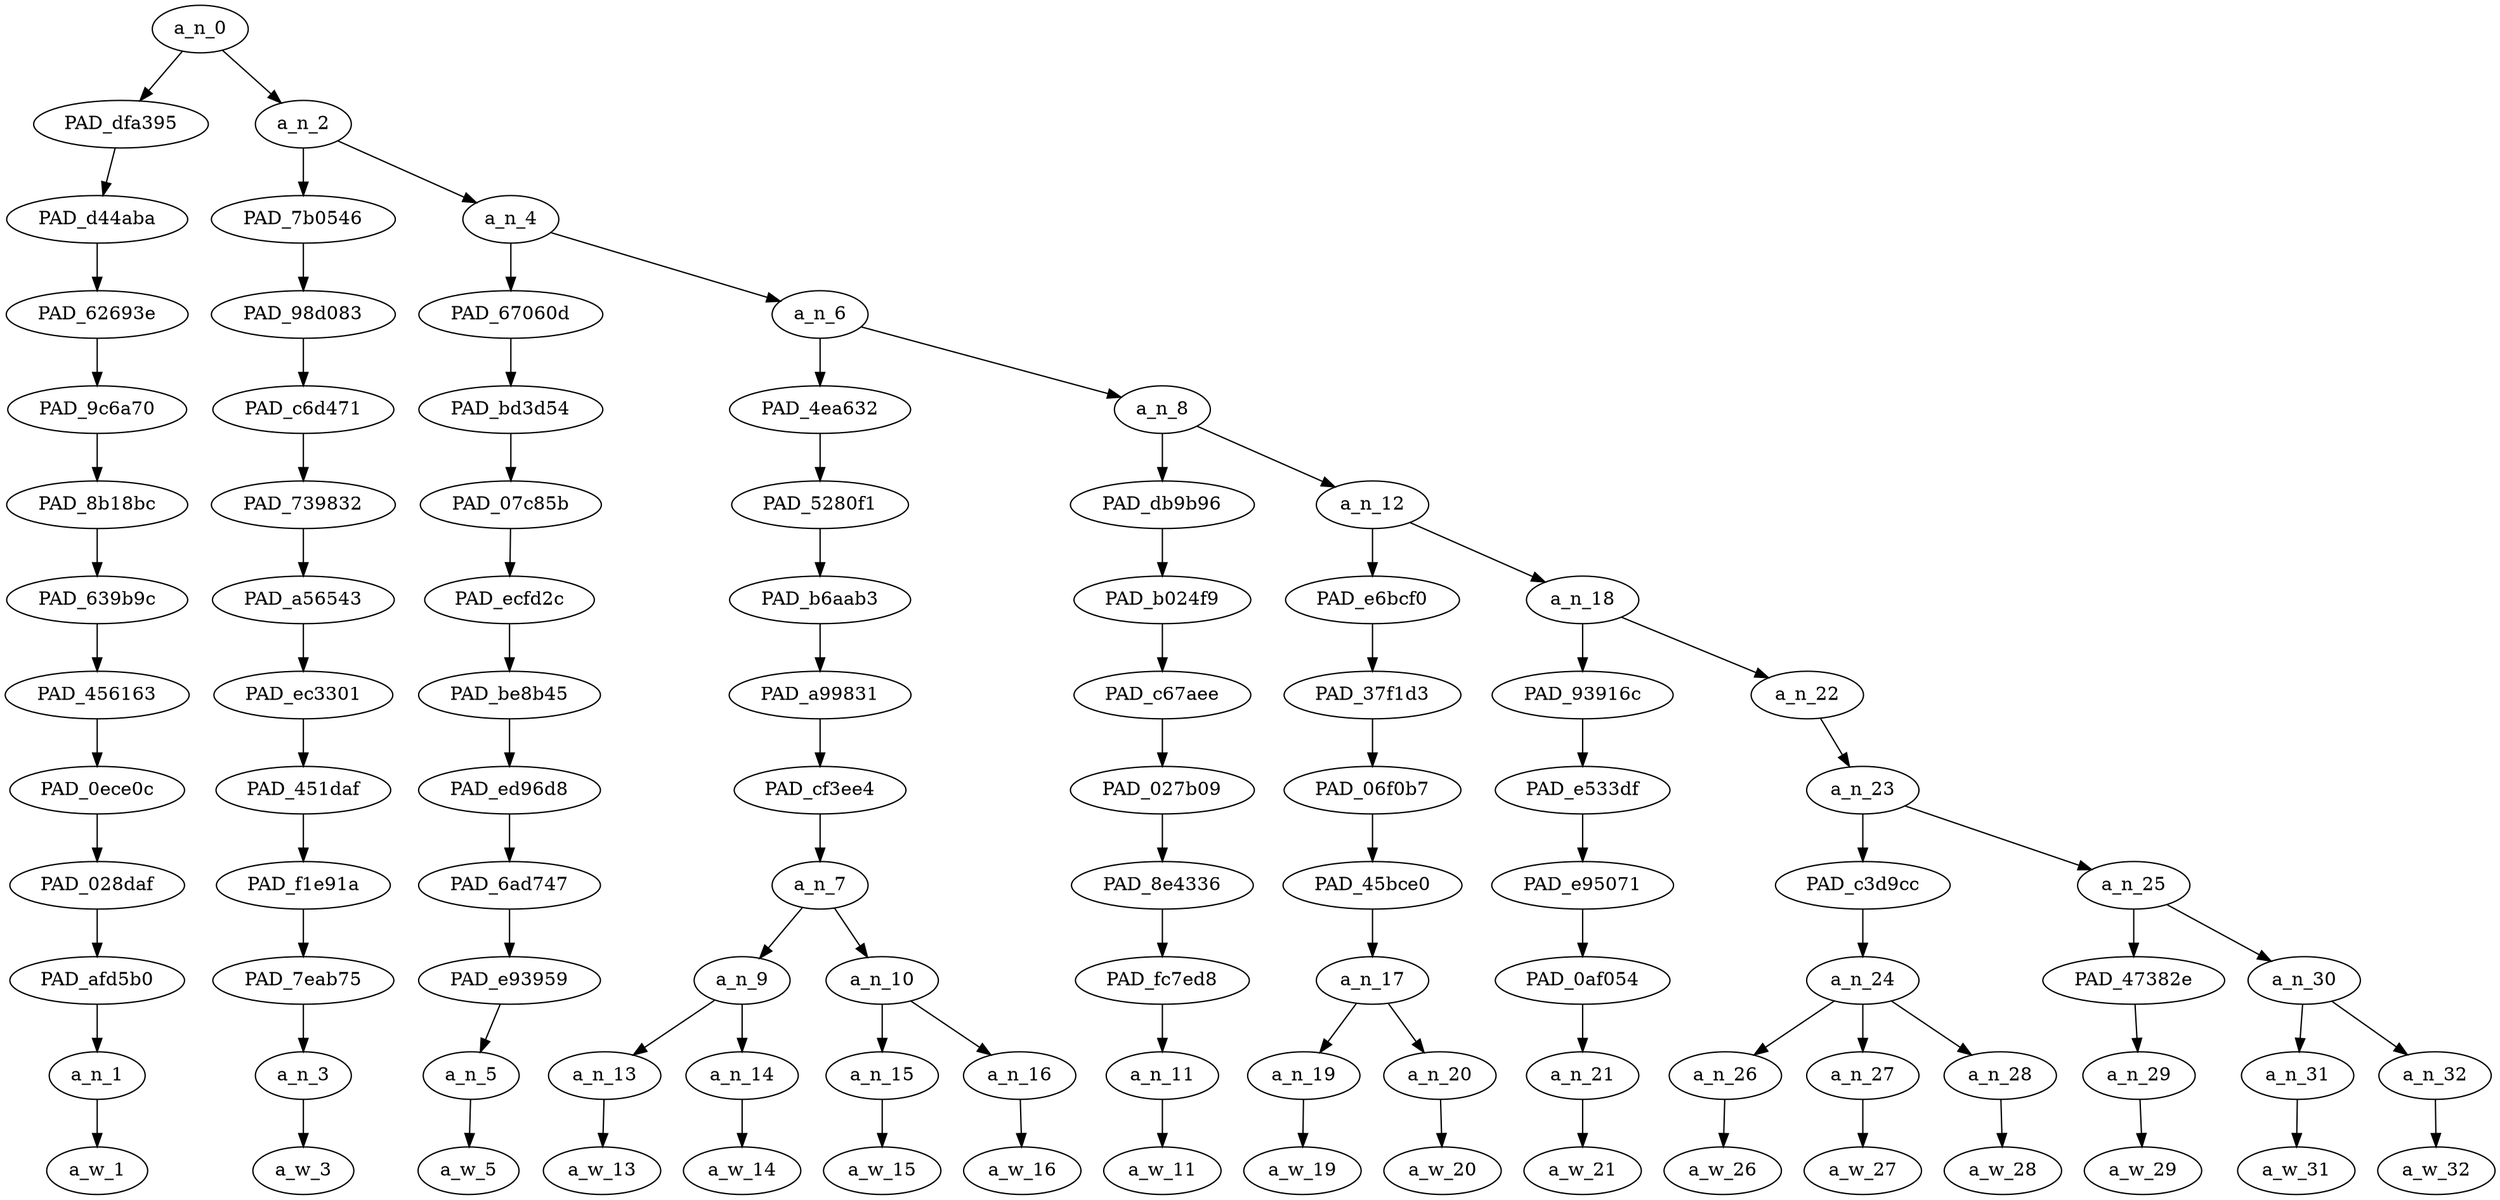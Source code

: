 strict digraph "" {
	a_n_0	[div_dir=-1,
		index=0,
		level=12,
		pos="1.3154296875,12!",
		text_span="[0, 1, 2, 3, 4, 5, 6, 7, 8, 9, 10, 11, 12, 13, 14, 15, 16]",
		value=1.00000000];
	PAD_dfa395	[div_dir=-1,
		index=0,
		level=11,
		pos="0.0,11!",
		text_span="[0]",
		value=0.06074943];
	a_n_0 -> PAD_dfa395;
	a_n_2	[div_dir=1,
		index=1,
		level=11,
		pos="2.630859375,11!",
		text_span="[1, 2, 3, 4, 5, 6, 7, 8, 9, 10, 11, 12, 13, 14, 15, 16]",
		value=0.93920206];
	a_n_0 -> a_n_2;
	PAD_d44aba	[div_dir=-1,
		index=0,
		level=10,
		pos="0.0,10!",
		text_span="[0]",
		value=0.06074943];
	PAD_dfa395 -> PAD_d44aba;
	PAD_62693e	[div_dir=-1,
		index=0,
		level=9,
		pos="0.0,9!",
		text_span="[0]",
		value=0.06074943];
	PAD_d44aba -> PAD_62693e;
	PAD_9c6a70	[div_dir=-1,
		index=0,
		level=8,
		pos="0.0,8!",
		text_span="[0]",
		value=0.06074943];
	PAD_62693e -> PAD_9c6a70;
	PAD_8b18bc	[div_dir=-1,
		index=0,
		level=7,
		pos="0.0,7!",
		text_span="[0]",
		value=0.06074943];
	PAD_9c6a70 -> PAD_8b18bc;
	PAD_639b9c	[div_dir=-1,
		index=0,
		level=6,
		pos="0.0,6!",
		text_span="[0]",
		value=0.06074943];
	PAD_8b18bc -> PAD_639b9c;
	PAD_456163	[div_dir=-1,
		index=0,
		level=5,
		pos="0.0,5!",
		text_span="[0]",
		value=0.06074943];
	PAD_639b9c -> PAD_456163;
	PAD_0ece0c	[div_dir=-1,
		index=0,
		level=4,
		pos="0.0,4!",
		text_span="[0]",
		value=0.06074943];
	PAD_456163 -> PAD_0ece0c;
	PAD_028daf	[div_dir=-1,
		index=0,
		level=3,
		pos="0.0,3!",
		text_span="[0]",
		value=0.06074943];
	PAD_0ece0c -> PAD_028daf;
	PAD_afd5b0	[div_dir=-1,
		index=0,
		level=2,
		pos="0.0,2!",
		text_span="[0]",
		value=0.06074943];
	PAD_028daf -> PAD_afd5b0;
	a_n_1	[div_dir=-1,
		index=0,
		level=1,
		pos="0.0,1!",
		text_span="[0]",
		value=0.06074943];
	PAD_afd5b0 -> a_n_1;
	a_w_1	[div_dir=0,
		index=0,
		level=0,
		pos="0,0!",
		text_span="[0]",
		value=canada];
	a_n_1 -> a_w_1;
	PAD_7b0546	[div_dir=-1,
		index=1,
		level=10,
		pos="1.0,10!",
		text_span="[1]",
		value=0.04120116];
	a_n_2 -> PAD_7b0546;
	a_n_4	[div_dir=1,
		index=2,
		level=10,
		pos="4.26171875,10!",
		text_span="[2, 3, 4, 5, 6, 7, 8, 9, 10, 11, 12, 13, 14, 15, 16]",
		value=0.89798183];
	a_n_2 -> a_n_4;
	PAD_98d083	[div_dir=-1,
		index=1,
		level=9,
		pos="1.0,9!",
		text_span="[1]",
		value=0.04120116];
	PAD_7b0546 -> PAD_98d083;
	PAD_c6d471	[div_dir=-1,
		index=1,
		level=8,
		pos="1.0,8!",
		text_span="[1]",
		value=0.04120116];
	PAD_98d083 -> PAD_c6d471;
	PAD_739832	[div_dir=-1,
		index=1,
		level=7,
		pos="1.0,7!",
		text_span="[1]",
		value=0.04120116];
	PAD_c6d471 -> PAD_739832;
	PAD_a56543	[div_dir=-1,
		index=1,
		level=6,
		pos="1.0,6!",
		text_span="[1]",
		value=0.04120116];
	PAD_739832 -> PAD_a56543;
	PAD_ec3301	[div_dir=-1,
		index=1,
		level=5,
		pos="1.0,5!",
		text_span="[1]",
		value=0.04120116];
	PAD_a56543 -> PAD_ec3301;
	PAD_451daf	[div_dir=-1,
		index=1,
		level=4,
		pos="1.0,4!",
		text_span="[1]",
		value=0.04120116];
	PAD_ec3301 -> PAD_451daf;
	PAD_f1e91a	[div_dir=-1,
		index=1,
		level=3,
		pos="1.0,3!",
		text_span="[1]",
		value=0.04120116];
	PAD_451daf -> PAD_f1e91a;
	PAD_7eab75	[div_dir=-1,
		index=1,
		level=2,
		pos="1.0,2!",
		text_span="[1]",
		value=0.04120116];
	PAD_f1e91a -> PAD_7eab75;
	a_n_3	[div_dir=-1,
		index=1,
		level=1,
		pos="1.0,1!",
		text_span="[1]",
		value=0.04120116];
	PAD_7eab75 -> a_n_3;
	a_w_3	[div_dir=0,
		index=1,
		level=0,
		pos="1,0!",
		text_span="[1]",
		value=has];
	a_n_3 -> a_w_3;
	PAD_67060d	[div_dir=1,
		index=2,
		level=9,
		pos="2.0,9!",
		text_span="[2]",
		value=0.07278795];
	a_n_4 -> PAD_67060d;
	a_n_6	[div_dir=1,
		index=3,
		level=9,
		pos="6.5234375,9!",
		text_span="[3, 4, 5, 6, 7, 8, 9, 10, 11, 12, 13, 14, 15, 16]",
		value=0.82511515];
	a_n_4 -> a_n_6;
	PAD_bd3d54	[div_dir=1,
		index=2,
		level=8,
		pos="2.0,8!",
		text_span="[2]",
		value=0.07278795];
	PAD_67060d -> PAD_bd3d54;
	PAD_07c85b	[div_dir=1,
		index=2,
		level=7,
		pos="2.0,7!",
		text_span="[2]",
		value=0.07278795];
	PAD_bd3d54 -> PAD_07c85b;
	PAD_ecfd2c	[div_dir=1,
		index=2,
		level=6,
		pos="2.0,6!",
		text_span="[2]",
		value=0.07278795];
	PAD_07c85b -> PAD_ecfd2c;
	PAD_be8b45	[div_dir=1,
		index=2,
		level=5,
		pos="2.0,5!",
		text_span="[2]",
		value=0.07278795];
	PAD_ecfd2c -> PAD_be8b45;
	PAD_ed96d8	[div_dir=1,
		index=2,
		level=4,
		pos="2.0,4!",
		text_span="[2]",
		value=0.07278795];
	PAD_be8b45 -> PAD_ed96d8;
	PAD_6ad747	[div_dir=1,
		index=2,
		level=3,
		pos="2.0,3!",
		text_span="[2]",
		value=0.07278795];
	PAD_ed96d8 -> PAD_6ad747;
	PAD_e93959	[div_dir=1,
		index=2,
		level=2,
		pos="2.0,2!",
		text_span="[2]",
		value=0.07278795];
	PAD_6ad747 -> PAD_e93959;
	a_n_5	[div_dir=1,
		index=2,
		level=1,
		pos="2.0,1!",
		text_span="[2]",
		value=0.07278795];
	PAD_e93959 -> a_n_5;
	a_w_5	[div_dir=0,
		index=2,
		level=0,
		pos="2,0!",
		text_span="[2]",
		value=detained];
	a_n_5 -> a_w_5;
	PAD_4ea632	[div_dir=1,
		index=3,
		level=8,
		pos="4.5,8!",
		text_span="[3, 4, 5, 6]",
		value=0.36459197];
	a_n_6 -> PAD_4ea632;
	a_n_8	[div_dir=-1,
		index=4,
		level=8,
		pos="8.546875,8!",
		text_span="[7, 8, 9, 10, 11, 12, 13, 14, 15, 16]",
		value=0.46047774];
	a_n_6 -> a_n_8;
	PAD_5280f1	[div_dir=1,
		index=3,
		level=7,
		pos="4.5,7!",
		text_span="[3, 4, 5, 6]",
		value=0.36459197];
	PAD_4ea632 -> PAD_5280f1;
	PAD_b6aab3	[div_dir=1,
		index=3,
		level=6,
		pos="4.5,6!",
		text_span="[3, 4, 5, 6]",
		value=0.36459197];
	PAD_5280f1 -> PAD_b6aab3;
	PAD_a99831	[div_dir=1,
		index=3,
		level=5,
		pos="4.5,5!",
		text_span="[3, 4, 5, 6]",
		value=0.36459197];
	PAD_b6aab3 -> PAD_a99831;
	PAD_cf3ee4	[div_dir=1,
		index=3,
		level=4,
		pos="4.5,4!",
		text_span="[3, 4, 5, 6]",
		value=0.36459197];
	PAD_a99831 -> PAD_cf3ee4;
	a_n_7	[div_dir=1,
		index=3,
		level=3,
		pos="4.5,3!",
		text_span="[3, 4, 5, 6]",
		value=0.36459197];
	PAD_cf3ee4 -> a_n_7;
	a_n_9	[div_dir=1,
		index=3,
		level=2,
		pos="3.5,2!",
		text_span="[3, 4]",
		value=0.16047714];
	a_n_7 -> a_n_9;
	a_n_10	[div_dir=1,
		index=4,
		level=2,
		pos="5.5,2!",
		text_span="[5, 6]",
		value=0.20386250];
	a_n_7 -> a_n_10;
	a_n_13	[div_dir=-1,
		index=3,
		level=1,
		pos="3.0,1!",
		text_span="[3]",
		value=0.05064590];
	a_n_9 -> a_n_13;
	a_n_14	[div_dir=1,
		index=4,
		level=1,
		pos="4.0,1!",
		text_span="[4]",
		value=0.10972561];
	a_n_9 -> a_n_14;
	a_w_13	[div_dir=0,
		index=3,
		level=0,
		pos="3,0!",
		text_span="[3]",
		value=more];
	a_n_13 -> a_w_13;
	a_w_14	[div_dir=0,
		index=4,
		level=0,
		pos="4,0!",
		text_span="[4]",
		value=refugees];
	a_n_14 -> a_w_14;
	a_n_15	[div_dir=1,
		index=5,
		level=1,
		pos="5.0,1!",
		text_span="[5]",
		value=0.10667847];
	a_n_10 -> a_n_15;
	a_n_16	[div_dir=1,
		index=6,
		level=1,
		pos="6.0,1!",
		text_span="[6]",
		value=0.09692918];
	a_n_10 -> a_n_16;
	a_w_15	[div_dir=0,
		index=5,
		level=0,
		pos="5,0!",
		text_span="[5]",
		value=illegal];
	a_n_15 -> a_w_15;
	a_w_16	[div_dir=0,
		index=6,
		level=0,
		pos="6,0!",
		text_span="[6]",
		value=immigrants];
	a_n_16 -> a_w_16;
	PAD_db9b96	[div_dir=-1,
		index=4,
		level=7,
		pos="7.0,7!",
		text_span="[7]",
		value=0.03757508];
	a_n_8 -> PAD_db9b96;
	a_n_12	[div_dir=-1,
		index=5,
		level=7,
		pos="10.09375,7!",
		text_span="[8, 9, 10, 11, 12, 13, 14, 15, 16]",
		value=0.42280667];
	a_n_8 -> a_n_12;
	PAD_b024f9	[div_dir=-1,
		index=4,
		level=6,
		pos="7.0,6!",
		text_span="[7]",
		value=0.03757508];
	PAD_db9b96 -> PAD_b024f9;
	PAD_c67aee	[div_dir=-1,
		index=4,
		level=5,
		pos="7.0,5!",
		text_span="[7]",
		value=0.03757508];
	PAD_b024f9 -> PAD_c67aee;
	PAD_027b09	[div_dir=-1,
		index=4,
		level=4,
		pos="7.0,4!",
		text_span="[7]",
		value=0.03757508];
	PAD_c67aee -> PAD_027b09;
	PAD_8e4336	[div_dir=-1,
		index=4,
		level=3,
		pos="7.0,3!",
		text_span="[7]",
		value=0.03757508];
	PAD_027b09 -> PAD_8e4336;
	PAD_fc7ed8	[div_dir=-1,
		index=5,
		level=2,
		pos="7.0,2!",
		text_span="[7]",
		value=0.03757508];
	PAD_8e4336 -> PAD_fc7ed8;
	a_n_11	[div_dir=-1,
		index=7,
		level=1,
		pos="7.0,1!",
		text_span="[7]",
		value=0.03757508];
	PAD_fc7ed8 -> a_n_11;
	a_w_11	[div_dir=0,
		index=7,
		level=0,
		pos="7,0!",
		text_span="[7]",
		value=than];
	a_n_11 -> a_w_11;
	PAD_e6bcf0	[div_dir=-1,
		index=5,
		level=6,
		pos="8.5,6!",
		text_span="[8, 9]",
		value=0.08321357];
	a_n_12 -> PAD_e6bcf0;
	a_n_18	[div_dir=-1,
		index=6,
		level=6,
		pos="11.6875,6!",
		text_span="[10, 11, 12, 13, 14, 15, 16]",
		value=0.33949341];
	a_n_12 -> a_n_18;
	PAD_37f1d3	[div_dir=-1,
		index=5,
		level=5,
		pos="8.5,5!",
		text_span="[8, 9]",
		value=0.08321357];
	PAD_e6bcf0 -> PAD_37f1d3;
	PAD_06f0b7	[div_dir=-1,
		index=5,
		level=4,
		pos="8.5,4!",
		text_span="[8, 9]",
		value=0.08321357];
	PAD_37f1d3 -> PAD_06f0b7;
	PAD_45bce0	[div_dir=-1,
		index=5,
		level=3,
		pos="8.5,3!",
		text_span="[8, 9]",
		value=0.08321357];
	PAD_06f0b7 -> PAD_45bce0;
	a_n_17	[div_dir=-1,
		index=6,
		level=2,
		pos="8.5,2!",
		text_span="[8, 9]",
		value=0.08321357];
	PAD_45bce0 -> a_n_17;
	a_n_19	[div_dir=-1,
		index=8,
		level=1,
		pos="8.0,1!",
		text_span="[8]",
		value=0.02889596];
	a_n_17 -> a_n_19;
	a_n_20	[div_dir=1,
		index=9,
		level=1,
		pos="9.0,1!",
		text_span="[9]",
		value=0.05431355];
	a_n_17 -> a_n_20;
	a_w_19	[div_dir=0,
		index=8,
		level=0,
		pos="8,0!",
		text_span="[8]",
		value=the];
	a_n_19 -> a_w_19;
	a_w_20	[div_dir=0,
		index=9,
		level=0,
		pos="9,0!",
		text_span="[9]",
		value=usa];
	a_n_20 -> a_w_20;
	PAD_93916c	[div_dir=-1,
		index=6,
		level=5,
		pos="10.0,5!",
		text_span="[10]",
		value=0.03189157];
	a_n_18 -> PAD_93916c;
	a_n_22	[div_dir=-1,
		index=7,
		level=5,
		pos="13.375,5!",
		text_span="[11, 12, 13, 14, 15, 16]",
		value=0.30749098];
	a_n_18 -> a_n_22;
	PAD_e533df	[div_dir=-1,
		index=6,
		level=4,
		pos="10.0,4!",
		text_span="[10]",
		value=0.03189157];
	PAD_93916c -> PAD_e533df;
	PAD_e95071	[div_dir=-1,
		index=6,
		level=3,
		pos="10.0,3!",
		text_span="[10]",
		value=0.03189157];
	PAD_e533df -> PAD_e95071;
	PAD_0af054	[div_dir=-1,
		index=7,
		level=2,
		pos="10.0,2!",
		text_span="[10]",
		value=0.03189157];
	PAD_e95071 -> PAD_0af054;
	a_n_21	[div_dir=-1,
		index=10,
		level=1,
		pos="10.0,1!",
		text_span="[10]",
		value=0.03189157];
	PAD_0af054 -> a_n_21;
	a_w_21	[div_dir=0,
		index=10,
		level=0,
		pos="10,0!",
		text_span="[10]",
		value=has1];
	a_n_21 -> a_w_21;
	a_n_23	[div_dir=-1,
		index=7,
		level=4,
		pos="13.375,4!",
		text_span="[11, 12, 13, 14, 15, 16]",
		value=0.30738124];
	a_n_22 -> a_n_23;
	PAD_c3d9cc	[div_dir=1,
		index=7,
		level=3,
		pos="12.0,3!",
		text_span="[11, 12, 13]",
		value=0.16343930];
	a_n_23 -> PAD_c3d9cc;
	a_n_25	[div_dir=-1,
		index=8,
		level=3,
		pos="14.75,3!",
		text_span="[14, 15, 16]",
		value=0.14383220];
	a_n_23 -> a_n_25;
	a_n_24	[div_dir=1,
		index=8,
		level=2,
		pos="12.0,2!",
		text_span="[11, 12, 13]",
		value=0.16343930];
	PAD_c3d9cc -> a_n_24;
	a_n_26	[div_dir=-1,
		index=11,
		level=1,
		pos="11.0,1!",
		text_span="[11]",
		value=0.03938734];
	a_n_24 -> a_n_26;
	a_n_27	[div_dir=1,
		index=12,
		level=1,
		pos="12.0,1!",
		text_span="[12]",
		value=0.06954467];
	a_n_24 -> a_n_27;
	a_n_28	[div_dir=-1,
		index=13,
		level=1,
		pos="13.0,1!",
		text_span="[13]",
		value=0.05445978];
	a_n_24 -> a_n_28;
	a_w_26	[div_dir=0,
		index=11,
		level=0,
		pos="11,0!",
		text_span="[11]",
		value=their];
	a_n_26 -> a_w_26;
	a_w_27	[div_dir=0,
		index=12,
		level=0,
		pos="12,0!",
		text_span="[12]",
		value=pr];
	a_n_27 -> a_w_27;
	a_w_28	[div_dir=0,
		index=13,
		level=0,
		pos="13,0!",
		text_span="[13]",
		value=person];
	a_n_28 -> a_w_28;
	PAD_47382e	[div_dir=-1,
		index=9,
		level=2,
		pos="14.0,2!",
		text_span="[14]",
		value=0.04870301];
	a_n_25 -> PAD_47382e;
	a_n_30	[div_dir=-1,
		index=10,
		level=2,
		pos="15.5,2!",
		text_span="[15, 16]",
		value=0.09492408];
	a_n_25 -> a_n_30;
	a_n_29	[div_dir=-1,
		index=14,
		level=1,
		pos="14.0,1!",
		text_span="[14]",
		value=0.04870301];
	PAD_47382e -> a_n_29;
	a_w_29	[div_dir=0,
		index=14,
		level=0,
		pos="14,0!",
		text_span="[14]",
		value=needs];
	a_n_29 -> a_w_29;
	a_n_31	[div_dir=-1,
		index=15,
		level=1,
		pos="15.0,1!",
		text_span="[15]",
		value=0.03394310];
	a_n_30 -> a_n_31;
	a_n_32	[div_dir=-1,
		index=16,
		level=1,
		pos="16.0,1!",
		text_span="[16]",
		value=0.06090537];
	a_n_30 -> a_n_32;
	a_w_31	[div_dir=0,
		index=15,
		level=0,
		pos="15,0!",
		text_span="[15]",
		value=a];
	a_n_31 -> a_w_31;
	a_w_32	[div_dir=0,
		index=16,
		level=0,
		pos="16,0!",
		text_span="[16]",
		value=raise];
	a_n_32 -> a_w_32;
}
